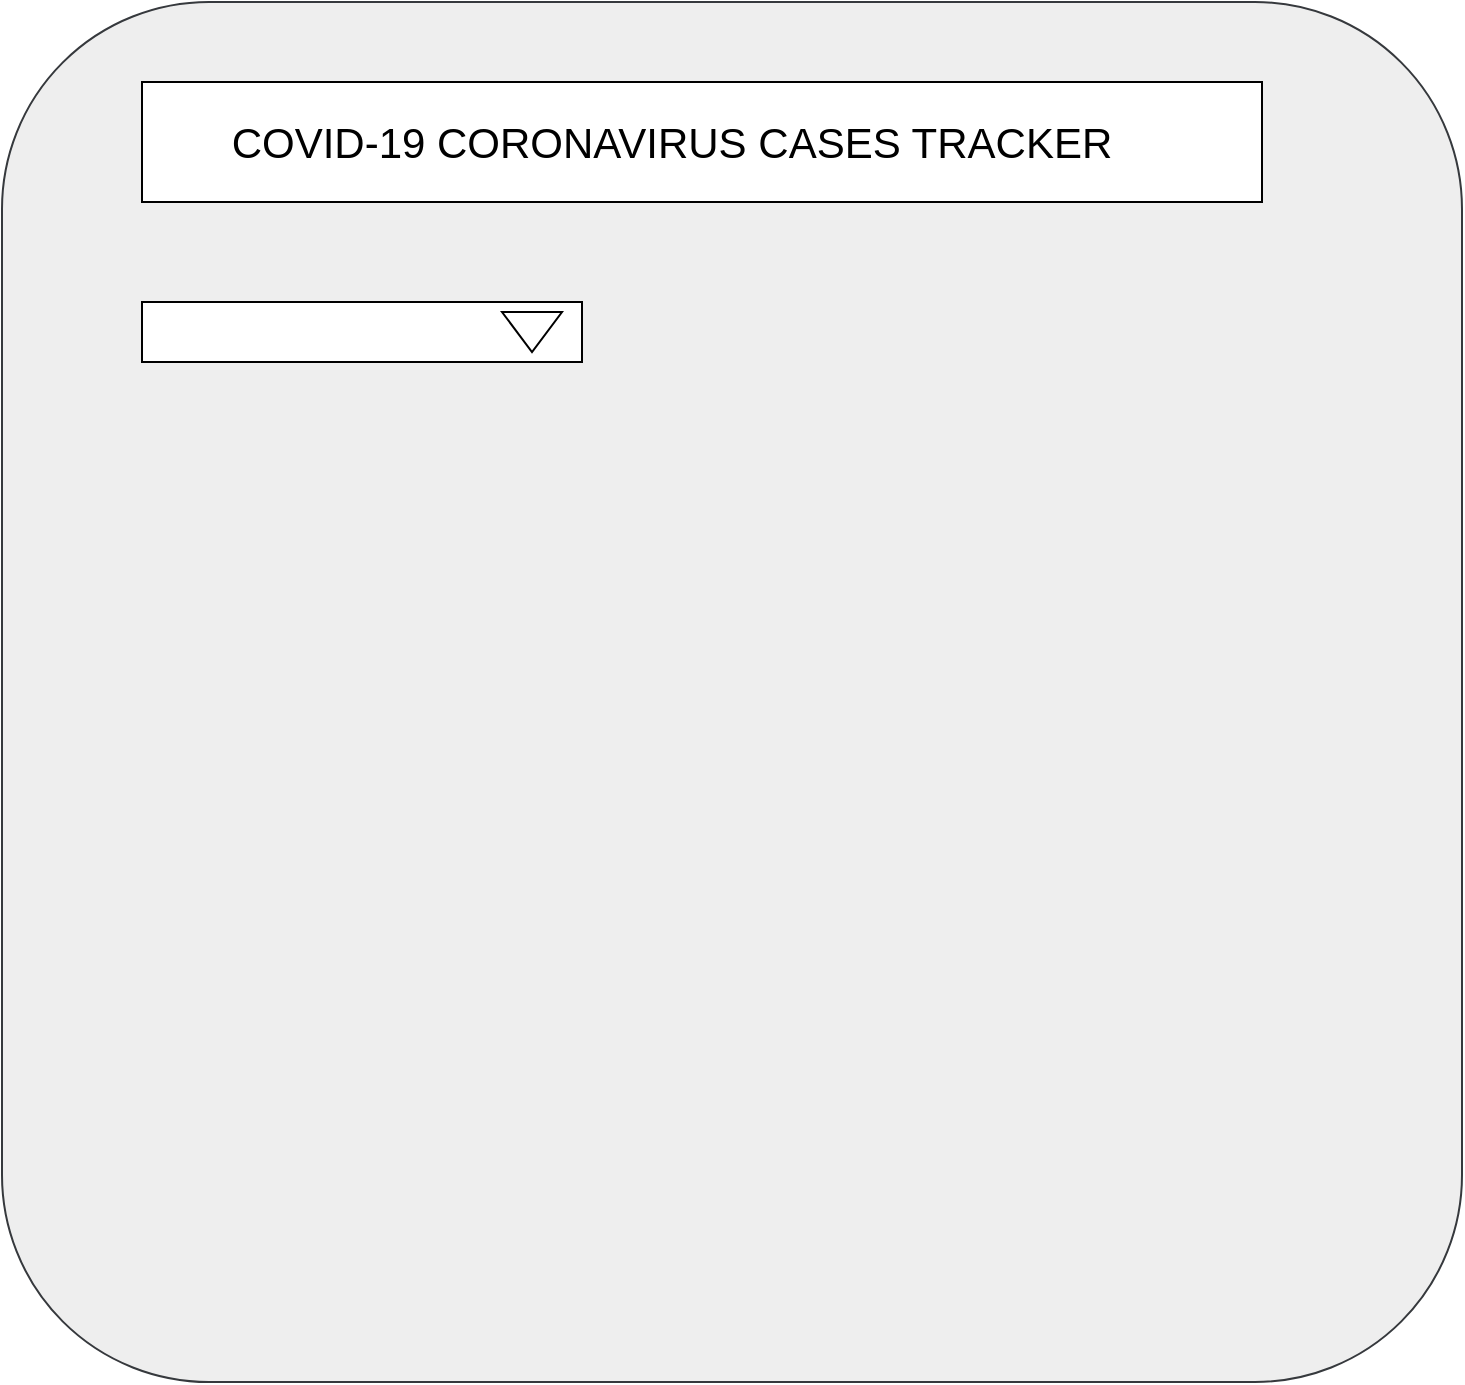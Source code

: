 <mxfile version="13.6.0" type="github"><diagram id="fYK7jSnLt_gz6i2z7EqP" name="Page-1"><mxGraphModel dx="1240" dy="573" grid="1" gridSize="10" guides="1" tooltips="1" connect="1" arrows="1" fold="1" page="1" pageScale="1" pageWidth="850" pageHeight="1100" math="0" shadow="0"><root><mxCell id="0"/><mxCell id="1" parent="0"/><mxCell id="2kLtK_VmZG9DV86jqHeU-1" value="" style="rounded=1;whiteSpace=wrap;html=1;fillColor=#eeeeee;strokeColor=#36393d;" vertex="1" parent="1"><mxGeometry x="50" y="240" width="730" height="690" as="geometry"/></mxCell><mxCell id="2kLtK_VmZG9DV86jqHeU-2" value="" style="rounded=0;whiteSpace=wrap;html=1;" vertex="1" parent="1"><mxGeometry x="120" y="280" width="560" height="60" as="geometry"/></mxCell><mxCell id="2kLtK_VmZG9DV86jqHeU-3" value="&lt;font style=&quot;font-size: 21px&quot;&gt;COVID-19 CORONAVIRUS CASES TRACKER&lt;/font&gt;" style="text;html=1;strokeColor=none;fillColor=none;align=center;verticalAlign=middle;whiteSpace=wrap;rounded=0;" vertex="1" parent="1"><mxGeometry x="150" y="300" width="470" height="20" as="geometry"/></mxCell><mxCell id="2kLtK_VmZG9DV86jqHeU-4" value="" style="rounded=0;whiteSpace=wrap;html=1;" vertex="1" parent="1"><mxGeometry x="120" y="390" width="220" height="30" as="geometry"/></mxCell><mxCell id="2kLtK_VmZG9DV86jqHeU-5" value="" style="html=1;shadow=0;dashed=0;align=center;verticalAlign=middle;shape=mxgraph.arrows2.arrow;dy=0.6;dx=40;direction=south;notch=0;" vertex="1" parent="1"><mxGeometry x="300" y="395" width="30" height="20" as="geometry"/></mxCell></root></mxGraphModel></diagram></mxfile>